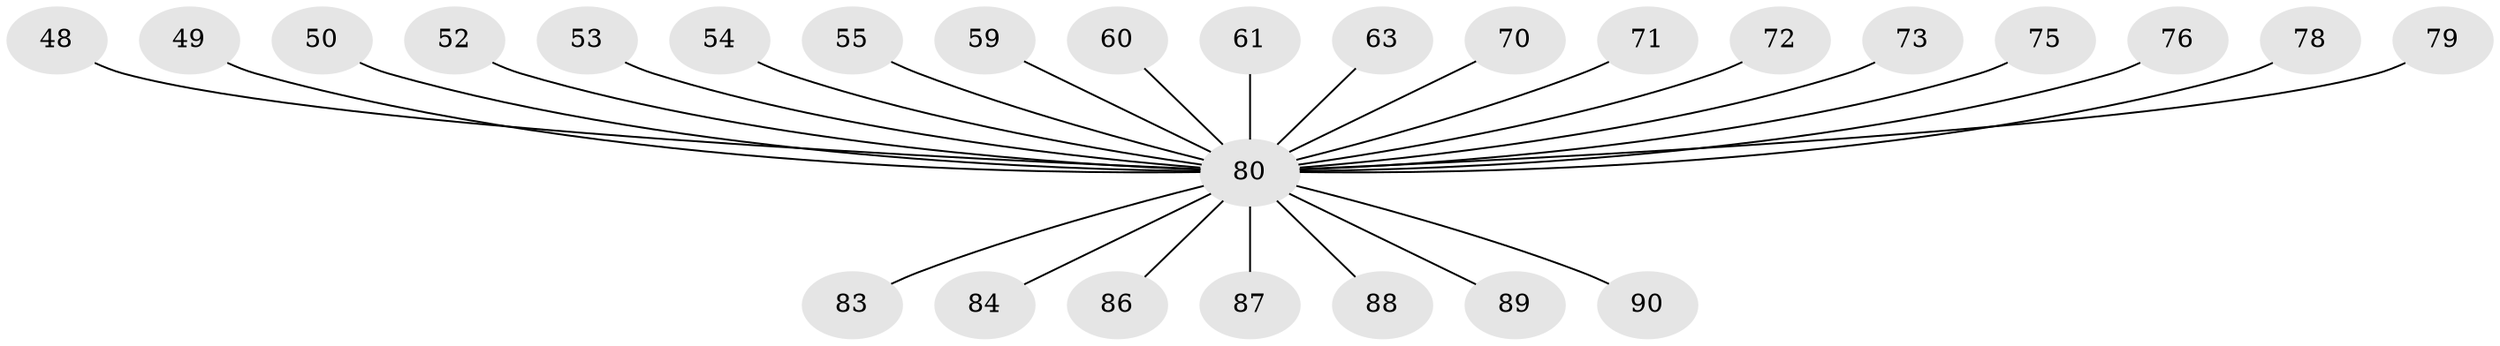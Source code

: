 // original degree distribution, {7: 0.022222222222222223, 4: 0.03333333333333333, 6: 0.03333333333333333, 3: 0.12222222222222222, 2: 0.25555555555555554, 1: 0.5222222222222223, 8: 0.011111111111111112}
// Generated by graph-tools (version 1.1) at 2025/56/03/04/25 21:56:20]
// undirected, 27 vertices, 26 edges
graph export_dot {
graph [start="1"]
  node [color=gray90,style=filled];
  48 [super="+45+46"];
  49;
  50;
  52 [super="+7+47"];
  53;
  54;
  55;
  59;
  60;
  61;
  63;
  70;
  71;
  72;
  73;
  75 [super="+44"];
  76;
  78;
  79;
  80 [super="+62+77"];
  83 [super="+68"];
  84 [super="+81"];
  86 [super="+85"];
  87 [super="+74"];
  88;
  89 [super="+56"];
  90;
  48 -- 80;
  49 -- 80;
  50 -- 80;
  52 -- 80;
  53 -- 80;
  54 -- 80;
  55 -- 80;
  59 -- 80;
  60 -- 80;
  61 -- 80;
  63 -- 80;
  70 -- 80;
  71 -- 80;
  72 -- 80;
  73 -- 80;
  75 -- 80;
  76 -- 80;
  78 -- 80;
  79 -- 80;
  80 -- 88;
  80 -- 89;
  80 -- 90;
  80 -- 83;
  80 -- 87;
  80 -- 84;
  80 -- 86;
}
